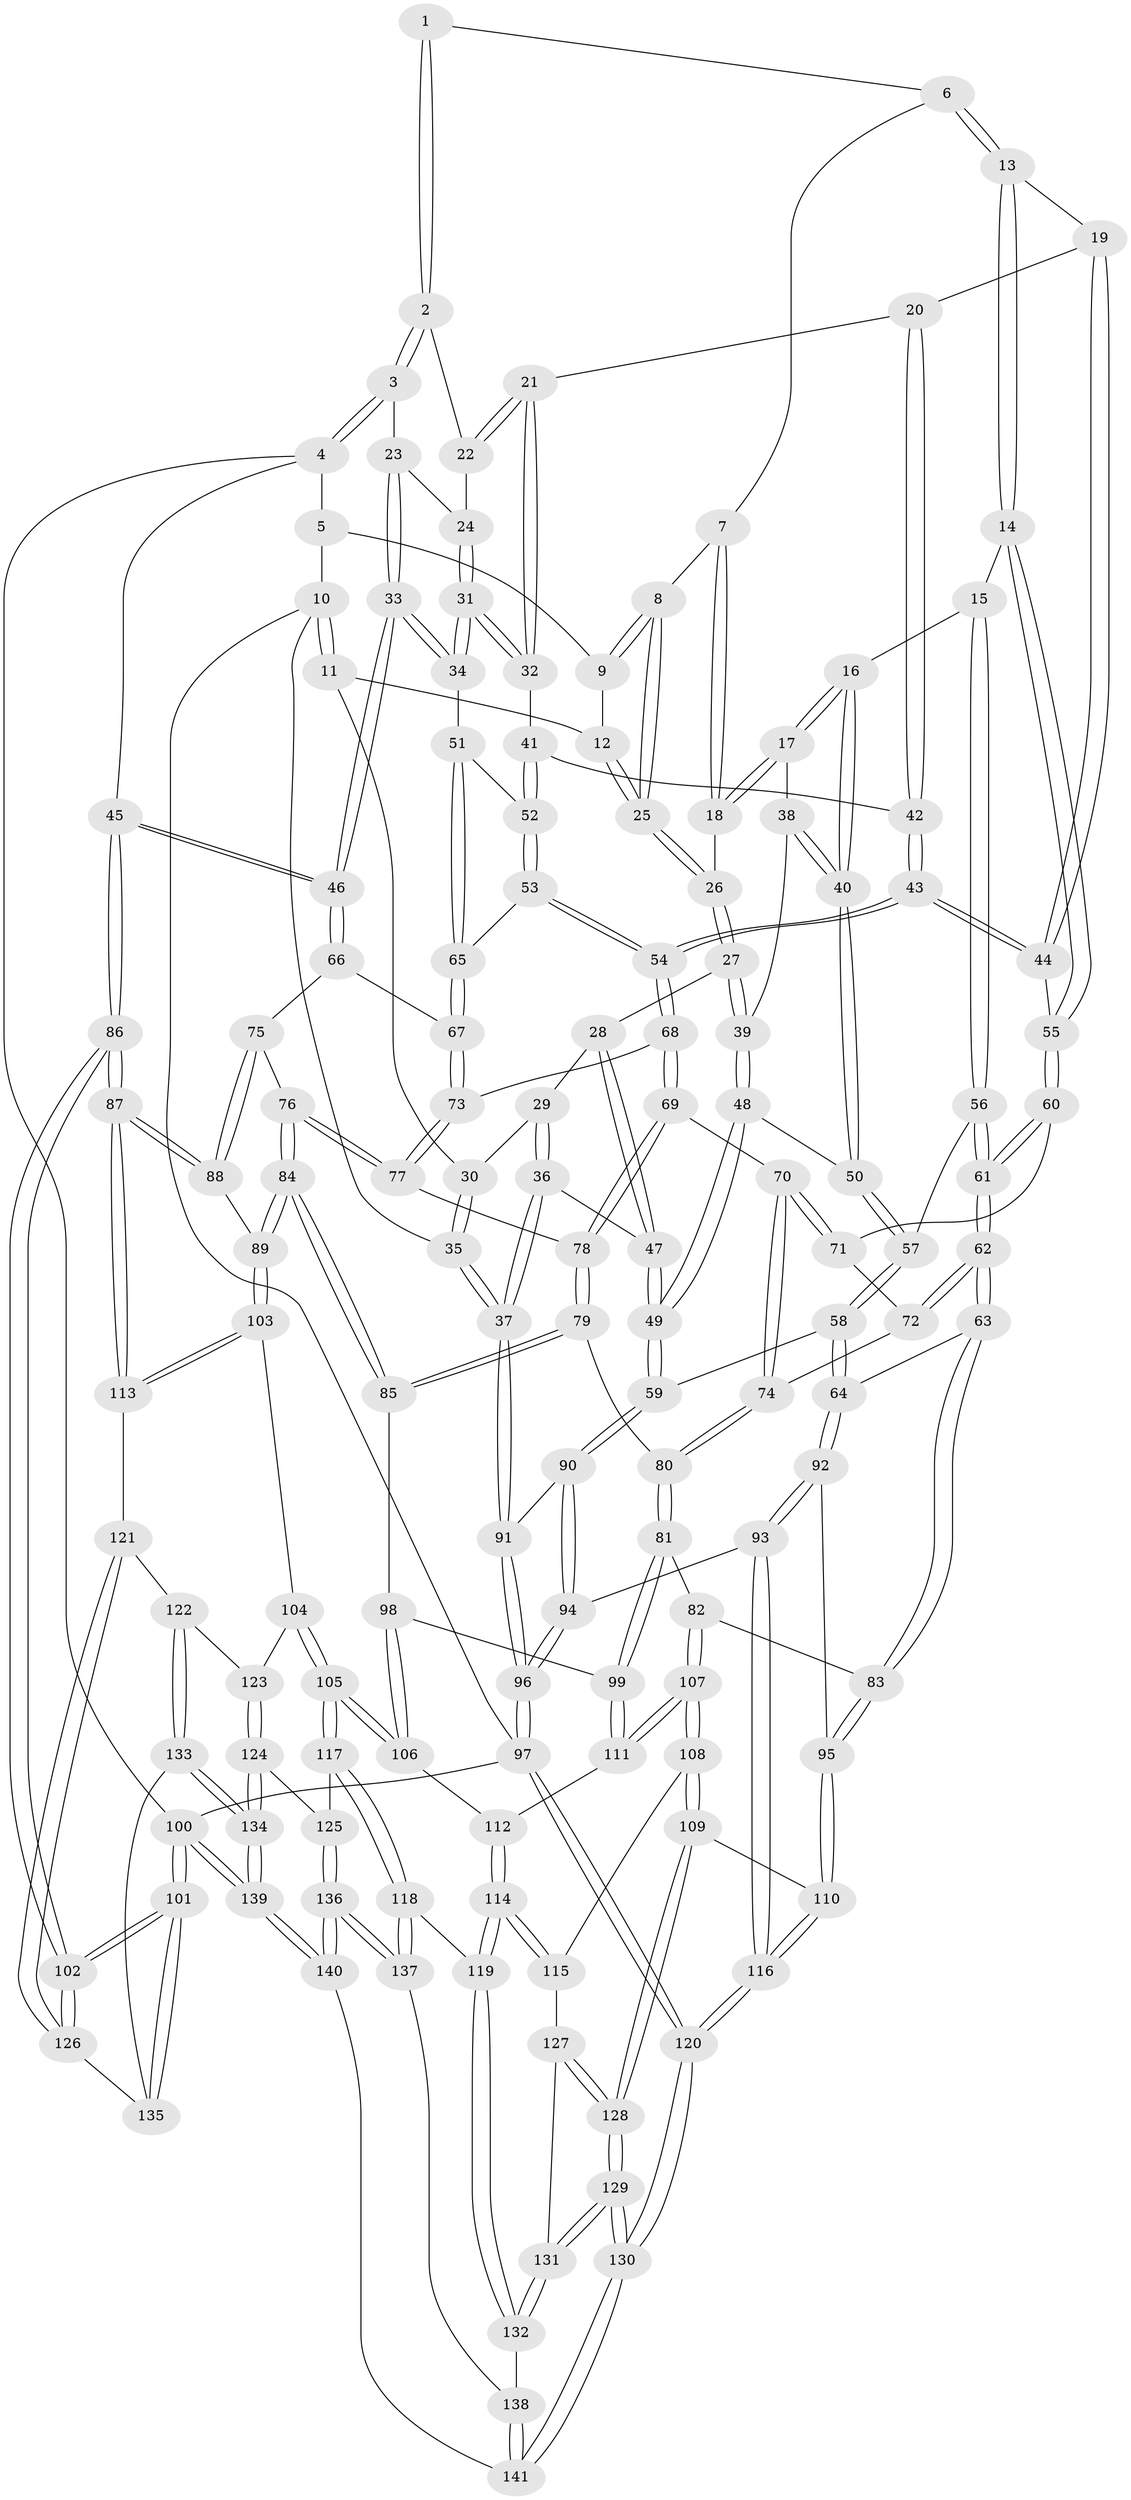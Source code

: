 // Generated by graph-tools (version 1.1) at 2025/51/03/09/25 03:51:11]
// undirected, 141 vertices, 349 edges
graph export_dot {
graph [start="1"]
  node [color=gray90,style=filled];
  1 [pos="+0.4508468272841163+0"];
  2 [pos="+0.912075159739096+0"];
  3 [pos="+1+0"];
  4 [pos="+1+0"];
  5 [pos="+0.23268175230798435+0"];
  6 [pos="+0.470640134844366+0"];
  7 [pos="+0.4292828501673563+0"];
  8 [pos="+0.2810658619023325+0.06861670428471824"];
  9 [pos="+0.2243645569439535+0"];
  10 [pos="+0+0.11077915710213325"];
  11 [pos="+0.10668447269330576+0.07021877024214482"];
  12 [pos="+0.11281253559927795+0.0596832158774218"];
  13 [pos="+0.5645561288346435+0.13064509310491695"];
  14 [pos="+0.5312903415038073+0.18376030770391596"];
  15 [pos="+0.4804311498034969+0.178047125207249"];
  16 [pos="+0.4208862183906013+0.16006542142511426"];
  17 [pos="+0.39131192936259396+0.13897879607904284"];
  18 [pos="+0.3660140289827194+0.11937904992362243"];
  19 [pos="+0.6857407783746631+0.09739892273341355"];
  20 [pos="+0.7194327340178395+0.08250839437155018"];
  21 [pos="+0.7754529583669107+0.012551422027931964"];
  22 [pos="+0.8724603587223981+0"];
  23 [pos="+0.9656244980617691+0.14801492629406796"];
  24 [pos="+0.913388663214744+0.13826804640374452"];
  25 [pos="+0.2840861647510117+0.0885712119299172"];
  26 [pos="+0.2919156109627958+0.11340450273121007"];
  27 [pos="+0.27619649077796476+0.13441137718054103"];
  28 [pos="+0.24000970665915444+0.14917815318523545"];
  29 [pos="+0.12928783857027157+0.116213153649632"];
  30 [pos="+0.12331261810561676+0.10674821805537336"];
  31 [pos="+0.8984093160420455+0.21342289903554948"];
  32 [pos="+0.8672186601349533+0.18231364619934348"];
  33 [pos="+0.9515174947039036+0.24644632464367316"];
  34 [pos="+0.9100646758682238+0.23997053440746496"];
  35 [pos="+0+0.3444589039497054"];
  36 [pos="+0.09258630062109768+0.36051670622350157"];
  37 [pos="+0+0.36427234056557856"];
  38 [pos="+0.34577731857566635+0.20465982369325375"];
  39 [pos="+0.2833625676636338+0.16143896969796276"];
  40 [pos="+0.348774467259083+0.24785162470615205"];
  41 [pos="+0.7829136177269528+0.19370927180543265"];
  42 [pos="+0.7528033005720927+0.17099657923887934"];
  43 [pos="+0.7193679721271212+0.3177007225409265"];
  44 [pos="+0.6839976910452168+0.27906424565069404"];
  45 [pos="+1+0.3367712249442684"];
  46 [pos="+1+0.3248379740884101"];
  47 [pos="+0.10782975920827796+0.36386458562373414"];
  48 [pos="+0.3008920348831859+0.23791858726083734"];
  49 [pos="+0.17413276739318448+0.3970569646471315"];
  50 [pos="+0.348321812221655+0.24851786026272346"];
  51 [pos="+0.9052875249292223+0.24299270354031385"];
  52 [pos="+0.7985808502901234+0.21525394238940226"];
  53 [pos="+0.7886121524324886+0.31043661084785906"];
  54 [pos="+0.721378087582114+0.32321205889845867"];
  55 [pos="+0.5326880643907193+0.19129014358699037"];
  56 [pos="+0.37300898606936106+0.2836656160889094"];
  57 [pos="+0.3725838300785149+0.28348958910106054"];
  58 [pos="+0.19070863212734357+0.40973064063690395"];
  59 [pos="+0.18567166728306353+0.40719395625584803"];
  60 [pos="+0.5238128817462503+0.2599462165935782"];
  61 [pos="+0.41455638560290964+0.3267086029592486"];
  62 [pos="+0.3977787016678019+0.41409770310841815"];
  63 [pos="+0.36424770379360843+0.47155166367666873"];
  64 [pos="+0.23623661662413464+0.44165819367433307"];
  65 [pos="+0.8360519172142996+0.31443597814047713"];
  66 [pos="+0.9792094742153702+0.381682378677303"];
  67 [pos="+0.8668340618031681+0.3786199494266372"];
  68 [pos="+0.7161866713977517+0.33356034044306004"];
  69 [pos="+0.6907718282654798+0.3757986167148754"];
  70 [pos="+0.6438502371501702+0.3682242251354865"];
  71 [pos="+0.5386006950778149+0.29917255727778125"];
  72 [pos="+0.5183244358687195+0.36598966182732534"];
  73 [pos="+0.8482632128343472+0.42198172781814275"];
  74 [pos="+0.5454310473844673+0.43183951172191776"];
  75 [pos="+0.9190459490171949+0.47132776204356414"];
  76 [pos="+0.8471230400827036+0.4703403179642675"];
  77 [pos="+0.844384752825002+0.43580597617032957"];
  78 [pos="+0.6922727353216197+0.3835089800744715"];
  79 [pos="+0.6897457379975167+0.5110849358438387"];
  80 [pos="+0.5250579403213255+0.5251882913853712"];
  81 [pos="+0.49297708485925334+0.5455310431096331"];
  82 [pos="+0.46068253922705493+0.5514348351016142"];
  83 [pos="+0.3813812465919021+0.4902664427184122"];
  84 [pos="+0.7869174282159741+0.5666463336429666"];
  85 [pos="+0.7379500911914187+0.5592970418369949"];
  86 [pos="+1+0.624025403032098"];
  87 [pos="+1+0.6287954216598097"];
  88 [pos="+1+0.6103564528311437"];
  89 [pos="+0.8566240854652797+0.6318822966474661"];
  90 [pos="+0.1042524483150897+0.6376237614266715"];
  91 [pos="+0+0.4601339587356788"];
  92 [pos="+0.2273390304107865+0.6899145801887164"];
  93 [pos="+0.1636127796728718+0.7032393828108596"];
  94 [pos="+0.1230696458645726+0.6887895722424789"];
  95 [pos="+0.25670732108587546+0.7007993732179034"];
  96 [pos="+0+0.9145961216025416"];
  97 [pos="+0+1"];
  98 [pos="+0.7241558790733332+0.5796976704727209"];
  99 [pos="+0.600598485592254+0.6604868622372679"];
  100 [pos="+1+1"];
  101 [pos="+1+0.9426149530760535"];
  102 [pos="+1+0.7871561610265779"];
  103 [pos="+0.83954926239021+0.7034897261879918"];
  104 [pos="+0.8289107521680092+0.730388476675591"];
  105 [pos="+0.7098669131380597+0.7637686771414893"];
  106 [pos="+0.6878712235208354+0.739998191163554"];
  107 [pos="+0.4205286599299738+0.7116501680686541"];
  108 [pos="+0.4186852175121297+0.7146404109488995"];
  109 [pos="+0.3257995291219025+0.7327665173632157"];
  110 [pos="+0.3035230488208139+0.7307885548053297"];
  111 [pos="+0.6014452266259446+0.7097535721209176"];
  112 [pos="+0.6100004259129+0.7224470240663557"];
  113 [pos="+0.9746857107448242+0.7701673586084977"];
  114 [pos="+0.5673152473328695+0.812847041104589"];
  115 [pos="+0.42200792650565966+0.7210978335895012"];
  116 [pos="+0.12868748329941884+1"];
  117 [pos="+0.6992635177823527+0.8444153710761876"];
  118 [pos="+0.625495820078176+0.8640772895915869"];
  119 [pos="+0.576109145326321+0.8570459610083984"];
  120 [pos="+0.0913262729526527+1"];
  121 [pos="+0.9564604474273061+0.7901937069209364"];
  122 [pos="+0.9240976064304551+0.8085901556313682"];
  123 [pos="+0.8334305232208028+0.7427681576808531"];
  124 [pos="+0.8198705624452889+0.88106564148329"];
  125 [pos="+0.7079703560402187+0.8528583896215529"];
  126 [pos="+0.9865459210037735+0.846405473185625"];
  127 [pos="+0.42715318916448997+0.7579280715286622"];
  128 [pos="+0.367320622270362+0.9856170766150166"];
  129 [pos="+0.36352815927217347+1"];
  130 [pos="+0.28476962360349245+1"];
  131 [pos="+0.50912563459956+0.915935594111261"];
  132 [pos="+0.5197959135884618+0.9110064937111878"];
  133 [pos="+0.9047580701067972+0.9056561785478673"];
  134 [pos="+0.8703593645332529+0.9427563059045714"];
  135 [pos="+0.9467276780136191+0.892971981943422"];
  136 [pos="+0.7090045174003529+1"];
  137 [pos="+0.6415815185961764+0.9379273603870933"];
  138 [pos="+0.5914076745657669+0.9594400864036375"];
  139 [pos="+0.8631261195778033+1"];
  140 [pos="+0.7710530471041567+1"];
  141 [pos="+0.7451177343440071+1"];
  1 -- 2;
  1 -- 2;
  1 -- 6;
  2 -- 3;
  2 -- 3;
  2 -- 22;
  3 -- 4;
  3 -- 4;
  3 -- 23;
  4 -- 5;
  4 -- 45;
  4 -- 100;
  5 -- 9;
  5 -- 10;
  6 -- 7;
  6 -- 13;
  6 -- 13;
  7 -- 8;
  7 -- 18;
  7 -- 18;
  8 -- 9;
  8 -- 9;
  8 -- 25;
  8 -- 25;
  9 -- 12;
  10 -- 11;
  10 -- 11;
  10 -- 35;
  10 -- 97;
  11 -- 12;
  11 -- 30;
  12 -- 25;
  12 -- 25;
  13 -- 14;
  13 -- 14;
  13 -- 19;
  14 -- 15;
  14 -- 55;
  14 -- 55;
  15 -- 16;
  15 -- 56;
  15 -- 56;
  16 -- 17;
  16 -- 17;
  16 -- 40;
  16 -- 40;
  17 -- 18;
  17 -- 18;
  17 -- 38;
  18 -- 26;
  19 -- 20;
  19 -- 44;
  19 -- 44;
  20 -- 21;
  20 -- 42;
  20 -- 42;
  21 -- 22;
  21 -- 22;
  21 -- 32;
  21 -- 32;
  22 -- 24;
  23 -- 24;
  23 -- 33;
  23 -- 33;
  24 -- 31;
  24 -- 31;
  25 -- 26;
  25 -- 26;
  26 -- 27;
  26 -- 27;
  27 -- 28;
  27 -- 39;
  27 -- 39;
  28 -- 29;
  28 -- 47;
  28 -- 47;
  29 -- 30;
  29 -- 36;
  29 -- 36;
  30 -- 35;
  30 -- 35;
  31 -- 32;
  31 -- 32;
  31 -- 34;
  31 -- 34;
  32 -- 41;
  33 -- 34;
  33 -- 34;
  33 -- 46;
  33 -- 46;
  34 -- 51;
  35 -- 37;
  35 -- 37;
  36 -- 37;
  36 -- 37;
  36 -- 47;
  37 -- 91;
  37 -- 91;
  38 -- 39;
  38 -- 40;
  38 -- 40;
  39 -- 48;
  39 -- 48;
  40 -- 50;
  40 -- 50;
  41 -- 42;
  41 -- 52;
  41 -- 52;
  42 -- 43;
  42 -- 43;
  43 -- 44;
  43 -- 44;
  43 -- 54;
  43 -- 54;
  44 -- 55;
  45 -- 46;
  45 -- 46;
  45 -- 86;
  45 -- 86;
  46 -- 66;
  46 -- 66;
  47 -- 49;
  47 -- 49;
  48 -- 49;
  48 -- 49;
  48 -- 50;
  49 -- 59;
  49 -- 59;
  50 -- 57;
  50 -- 57;
  51 -- 52;
  51 -- 65;
  51 -- 65;
  52 -- 53;
  52 -- 53;
  53 -- 54;
  53 -- 54;
  53 -- 65;
  54 -- 68;
  54 -- 68;
  55 -- 60;
  55 -- 60;
  56 -- 57;
  56 -- 61;
  56 -- 61;
  57 -- 58;
  57 -- 58;
  58 -- 59;
  58 -- 64;
  58 -- 64;
  59 -- 90;
  59 -- 90;
  60 -- 61;
  60 -- 61;
  60 -- 71;
  61 -- 62;
  61 -- 62;
  62 -- 63;
  62 -- 63;
  62 -- 72;
  62 -- 72;
  63 -- 64;
  63 -- 83;
  63 -- 83;
  64 -- 92;
  64 -- 92;
  65 -- 67;
  65 -- 67;
  66 -- 67;
  66 -- 75;
  67 -- 73;
  67 -- 73;
  68 -- 69;
  68 -- 69;
  68 -- 73;
  69 -- 70;
  69 -- 78;
  69 -- 78;
  70 -- 71;
  70 -- 71;
  70 -- 74;
  70 -- 74;
  71 -- 72;
  72 -- 74;
  73 -- 77;
  73 -- 77;
  74 -- 80;
  74 -- 80;
  75 -- 76;
  75 -- 88;
  75 -- 88;
  76 -- 77;
  76 -- 77;
  76 -- 84;
  76 -- 84;
  77 -- 78;
  78 -- 79;
  78 -- 79;
  79 -- 80;
  79 -- 85;
  79 -- 85;
  80 -- 81;
  80 -- 81;
  81 -- 82;
  81 -- 99;
  81 -- 99;
  82 -- 83;
  82 -- 107;
  82 -- 107;
  83 -- 95;
  83 -- 95;
  84 -- 85;
  84 -- 85;
  84 -- 89;
  84 -- 89;
  85 -- 98;
  86 -- 87;
  86 -- 87;
  86 -- 102;
  86 -- 102;
  87 -- 88;
  87 -- 88;
  87 -- 113;
  87 -- 113;
  88 -- 89;
  89 -- 103;
  89 -- 103;
  90 -- 91;
  90 -- 94;
  90 -- 94;
  91 -- 96;
  91 -- 96;
  92 -- 93;
  92 -- 93;
  92 -- 95;
  93 -- 94;
  93 -- 116;
  93 -- 116;
  94 -- 96;
  94 -- 96;
  95 -- 110;
  95 -- 110;
  96 -- 97;
  96 -- 97;
  97 -- 120;
  97 -- 120;
  97 -- 100;
  98 -- 99;
  98 -- 106;
  98 -- 106;
  99 -- 111;
  99 -- 111;
  100 -- 101;
  100 -- 101;
  100 -- 139;
  100 -- 139;
  101 -- 102;
  101 -- 102;
  101 -- 135;
  101 -- 135;
  102 -- 126;
  102 -- 126;
  103 -- 104;
  103 -- 113;
  103 -- 113;
  104 -- 105;
  104 -- 105;
  104 -- 123;
  105 -- 106;
  105 -- 106;
  105 -- 117;
  105 -- 117;
  106 -- 112;
  107 -- 108;
  107 -- 108;
  107 -- 111;
  107 -- 111;
  108 -- 109;
  108 -- 109;
  108 -- 115;
  109 -- 110;
  109 -- 128;
  109 -- 128;
  110 -- 116;
  110 -- 116;
  111 -- 112;
  112 -- 114;
  112 -- 114;
  113 -- 121;
  114 -- 115;
  114 -- 115;
  114 -- 119;
  114 -- 119;
  115 -- 127;
  116 -- 120;
  116 -- 120;
  117 -- 118;
  117 -- 118;
  117 -- 125;
  118 -- 119;
  118 -- 137;
  118 -- 137;
  119 -- 132;
  119 -- 132;
  120 -- 130;
  120 -- 130;
  121 -- 122;
  121 -- 126;
  121 -- 126;
  122 -- 123;
  122 -- 133;
  122 -- 133;
  123 -- 124;
  123 -- 124;
  124 -- 125;
  124 -- 134;
  124 -- 134;
  125 -- 136;
  125 -- 136;
  126 -- 135;
  127 -- 128;
  127 -- 128;
  127 -- 131;
  128 -- 129;
  128 -- 129;
  129 -- 130;
  129 -- 130;
  129 -- 131;
  129 -- 131;
  130 -- 141;
  130 -- 141;
  131 -- 132;
  131 -- 132;
  132 -- 138;
  133 -- 134;
  133 -- 134;
  133 -- 135;
  134 -- 139;
  134 -- 139;
  136 -- 137;
  136 -- 137;
  136 -- 140;
  136 -- 140;
  137 -- 138;
  138 -- 141;
  138 -- 141;
  139 -- 140;
  139 -- 140;
  140 -- 141;
}
